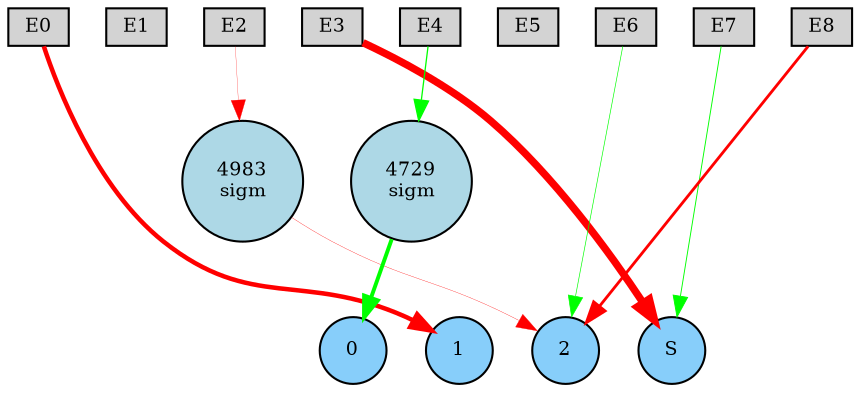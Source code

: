 digraph {
	node [fontsize=9 height=0.2 shape=circle width=0.2]
	subgraph inputs {
		node [shape=box style=filled]
		rank=source
		E0 [fillcolor=lightgray]
		E1 [fillcolor=lightgray]
		E0 -> E1 [style=invis]
		E2 [fillcolor=lightgray]
		E1 -> E2 [style=invis]
		E3 [fillcolor=lightgray]
		E2 -> E3 [style=invis]
		E4 [fillcolor=lightgray]
		E3 -> E4 [style=invis]
		E5 [fillcolor=lightgray]
		E4 -> E5 [style=invis]
		E6 [fillcolor=lightgray]
		E5 -> E6 [style=invis]
		E7 [fillcolor=lightgray]
		E6 -> E7 [style=invis]
		E8 [fillcolor=lightgray]
		E7 -> E8 [style=invis]
	}
	subgraph outputs {
		node [style=filled]
		rank=sink
		0 [fillcolor=lightskyblue fontsize=9 height=0.2 shape=circle width=0.2]
		1 [fillcolor=lightskyblue fontsize=9 height=0.2 shape=circle width=0.2]
		0 -> 1 [style=invis]
		2 [fillcolor=lightskyblue fontsize=9 height=0.2 shape=circle width=0.2]
		1 -> 2 [style=invis]
		S [fillcolor=lightskyblue fontsize=9 height=0.2 shape=circle width=0.2]
		2 -> S [style=invis]
	}
	4983 [label="4983
sigm" fillcolor=lightblue style=filled]
	4729 [label="4729
sigm" fillcolor=lightblue style=filled]
	E8 -> 2 [color=red penwidth=1.36101286834573 style=solid]
	E0 -> 1 [color=red penwidth=2.1783857519298295 style=solid]
	E3 -> S [color=red penwidth=3.5800807089963245 style=solid]
	E7 -> S [color=green penwidth=0.4452550275507251 style=solid]
	E4 -> 4729 [color=green penwidth=0.6212473716655477 style=solid]
	4729 -> 0 [color=green penwidth=1.8847188050166404 style=solid]
	4983 -> 2 [color=red penwidth=0.15347911354839117 style=solid]
	E6 -> 2 [color=green penwidth=0.3186833438850256 style=solid]
	E2 -> 4983 [color=red penwidth=0.12545857683534056 style=solid]
}
